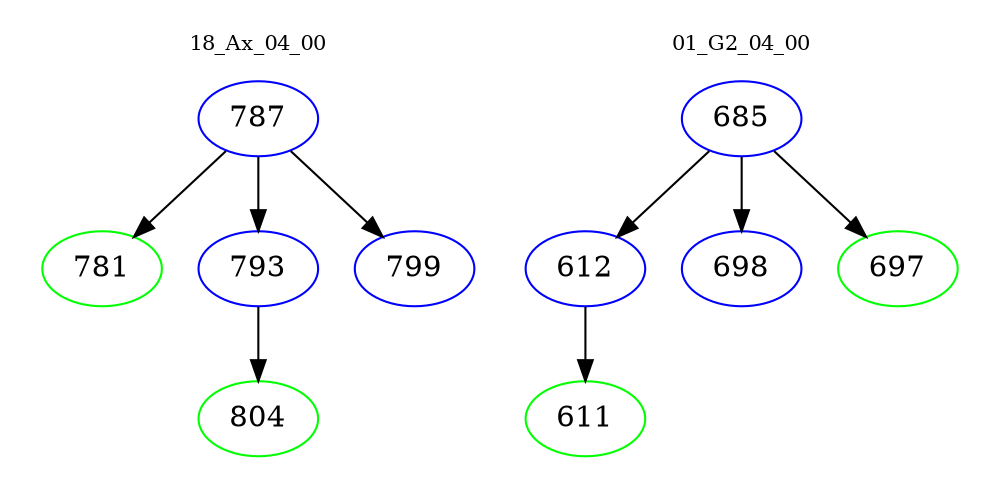 digraph{
subgraph cluster_0 {
color = white
label = "18_Ax_04_00";
fontsize=10;
T0_787 [label="787", color="blue"]
T0_787 -> T0_781 [color="black"]
T0_781 [label="781", color="green"]
T0_787 -> T0_793 [color="black"]
T0_793 [label="793", color="blue"]
T0_793 -> T0_804 [color="black"]
T0_804 [label="804", color="green"]
T0_787 -> T0_799 [color="black"]
T0_799 [label="799", color="blue"]
}
subgraph cluster_1 {
color = white
label = "01_G2_04_00";
fontsize=10;
T1_685 [label="685", color="blue"]
T1_685 -> T1_612 [color="black"]
T1_612 [label="612", color="blue"]
T1_612 -> T1_611 [color="black"]
T1_611 [label="611", color="green"]
T1_685 -> T1_698 [color="black"]
T1_698 [label="698", color="blue"]
T1_685 -> T1_697 [color="black"]
T1_697 [label="697", color="green"]
}
}
